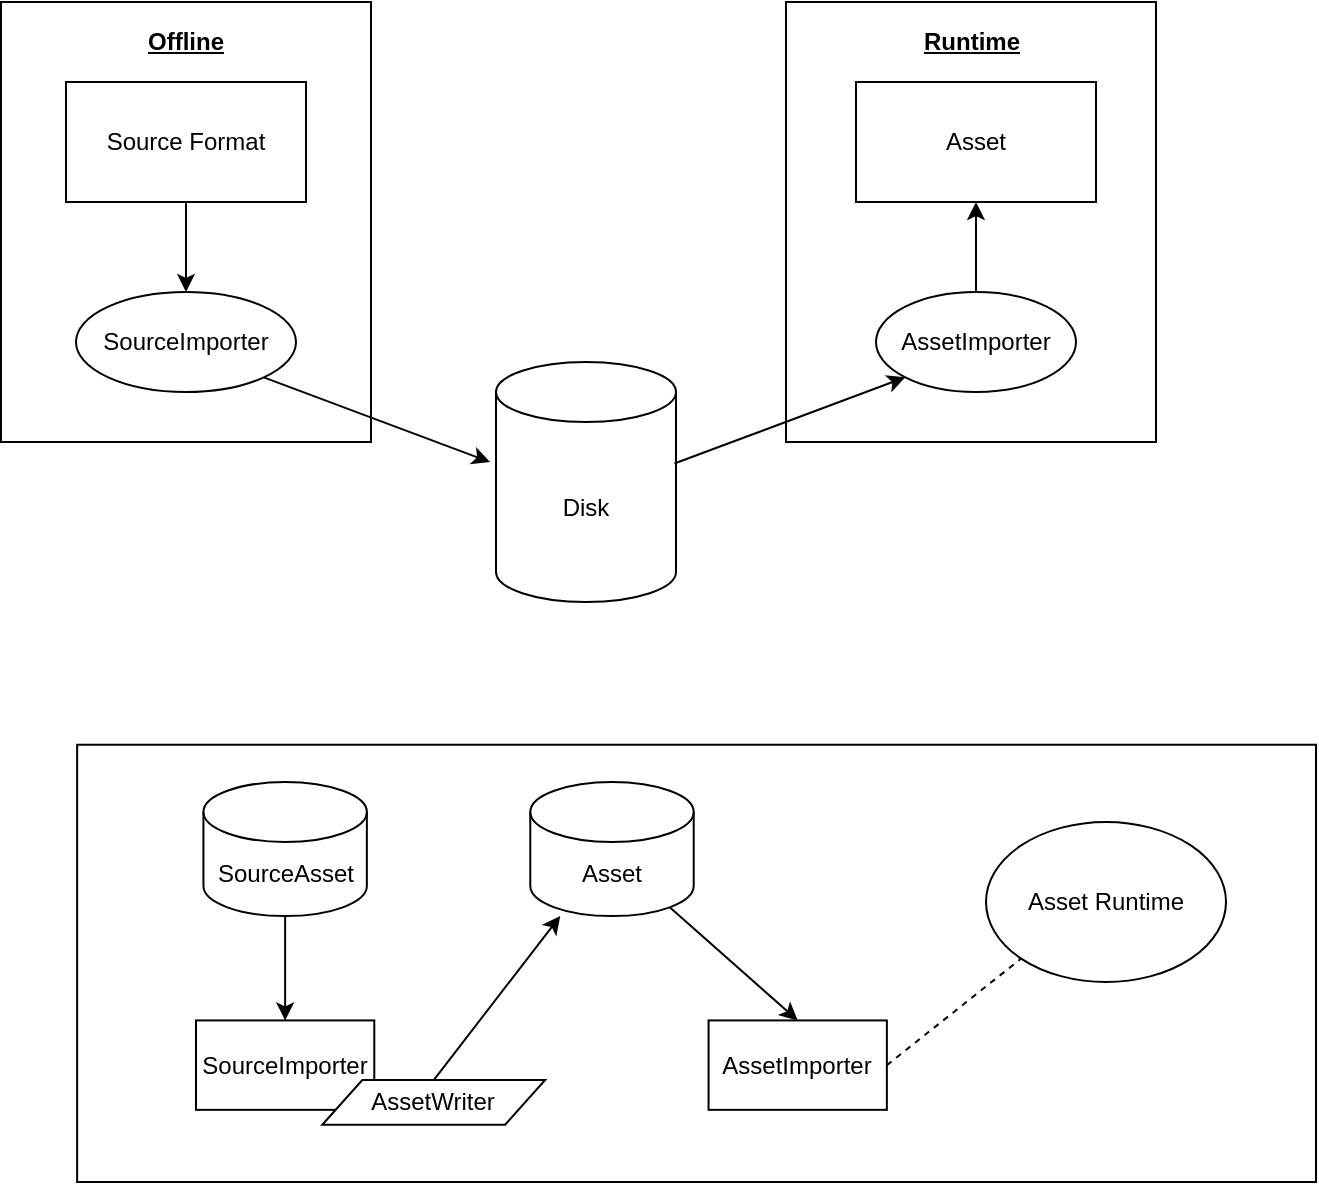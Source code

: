 <mxfile version="14.5.1" type="device"><diagram id="xDCcGS3VIsiDAtf7d9ca" name="Page-1"><mxGraphModel dx="1089" dy="969" grid="1" gridSize="10" guides="1" tooltips="1" connect="1" arrows="1" fold="1" page="1" pageScale="1" pageWidth="1700" pageHeight="1100" math="0" shadow="0"><root><mxCell id="0"/><mxCell id="1" parent="0"/><mxCell id="3GOqV3C7GxbDOOKnu6Hg-18" value="" style="group" parent="1" vertex="1" connectable="0"><mxGeometry x="600" y="160" width="185" height="220" as="geometry"/></mxCell><mxCell id="3GOqV3C7GxbDOOKnu6Hg-19" value="" style="rounded=0;whiteSpace=wrap;html=1;labelPosition=center;verticalLabelPosition=top;align=center;verticalAlign=middle;" parent="3GOqV3C7GxbDOOKnu6Hg-18" vertex="1"><mxGeometry width="185" height="220" as="geometry"/></mxCell><mxCell id="3GOqV3C7GxbDOOKnu6Hg-20" value="Runtime" style="text;html=1;strokeColor=none;fillColor=none;align=center;verticalAlign=middle;whiteSpace=wrap;rounded=0;fontStyle=5" parent="3GOqV3C7GxbDOOKnu6Hg-18" vertex="1"><mxGeometry x="57.5" y="10" width="70" height="20" as="geometry"/></mxCell><mxCell id="3GOqV3C7GxbDOOKnu6Hg-17" value="" style="group" parent="1" vertex="1" connectable="0"><mxGeometry x="207.5" y="160" width="185" height="220" as="geometry"/></mxCell><mxCell id="3GOqV3C7GxbDOOKnu6Hg-15" value="" style="rounded=0;whiteSpace=wrap;html=1;labelPosition=center;verticalLabelPosition=top;align=center;verticalAlign=middle;" parent="3GOqV3C7GxbDOOKnu6Hg-17" vertex="1"><mxGeometry width="185" height="220" as="geometry"/></mxCell><mxCell id="3GOqV3C7GxbDOOKnu6Hg-16" value="Offline" style="text;html=1;strokeColor=none;fillColor=none;align=center;verticalAlign=middle;whiteSpace=wrap;rounded=0;fontStyle=5" parent="3GOqV3C7GxbDOOKnu6Hg-17" vertex="1"><mxGeometry x="57.5" y="10" width="70" height="20" as="geometry"/></mxCell><mxCell id="3GOqV3C7GxbDOOKnu6Hg-1" value="Source Format" style="rounded=0;whiteSpace=wrap;html=1;" parent="1" vertex="1"><mxGeometry x="240" y="200" width="120" height="60" as="geometry"/></mxCell><mxCell id="3GOqV3C7GxbDOOKnu6Hg-2" value="Disk" style="shape=cylinder3;whiteSpace=wrap;html=1;boundedLbl=1;backgroundOutline=1;size=15;" parent="1" vertex="1"><mxGeometry x="455" y="340" width="90" height="120" as="geometry"/></mxCell><mxCell id="3GOqV3C7GxbDOOKnu6Hg-4" value="" style="endArrow=classic;html=1;entryX=-0.033;entryY=0.417;entryDx=0;entryDy=0;entryPerimeter=0;exitX=1;exitY=1;exitDx=0;exitDy=0;" parent="1" source="3GOqV3C7GxbDOOKnu6Hg-8" target="3GOqV3C7GxbDOOKnu6Hg-2" edge="1"><mxGeometry width="50" height="50" relative="1" as="geometry"><mxPoint x="405" y="340" as="sourcePoint"/><mxPoint x="465" y="270" as="targetPoint"/></mxGeometry></mxCell><mxCell id="3GOqV3C7GxbDOOKnu6Hg-6" value="Asset" style="rounded=0;whiteSpace=wrap;html=1;" parent="1" vertex="1"><mxGeometry x="635" y="200" width="120" height="60" as="geometry"/></mxCell><mxCell id="3GOqV3C7GxbDOOKnu6Hg-7" value="" style="endArrow=classic;html=1;entryX=0;entryY=1;entryDx=0;entryDy=0;exitX=0.991;exitY=0.423;exitDx=0;exitDy=0;exitPerimeter=0;" parent="1" source="3GOqV3C7GxbDOOKnu6Hg-2" target="3GOqV3C7GxbDOOKnu6Hg-9" edge="1"><mxGeometry width="50" height="50" relative="1" as="geometry"><mxPoint x="625" y="480" as="sourcePoint"/><mxPoint x="802.03" y="420.04" as="targetPoint"/></mxGeometry></mxCell><mxCell id="3GOqV3C7GxbDOOKnu6Hg-8" value="SourceImporter" style="ellipse;whiteSpace=wrap;html=1;" parent="1" vertex="1"><mxGeometry x="245" y="305" width="110" height="50" as="geometry"/></mxCell><mxCell id="3GOqV3C7GxbDOOKnu6Hg-9" value="AssetImporter" style="ellipse;whiteSpace=wrap;html=1;" parent="1" vertex="1"><mxGeometry x="645" y="305" width="100" height="50" as="geometry"/></mxCell><mxCell id="3GOqV3C7GxbDOOKnu6Hg-11" value="" style="endArrow=classic;html=1;exitX=0.5;exitY=1;exitDx=0;exitDy=0;entryX=0.5;entryY=0;entryDx=0;entryDy=0;" parent="1" source="3GOqV3C7GxbDOOKnu6Hg-1" target="3GOqV3C7GxbDOOKnu6Hg-8" edge="1"><mxGeometry width="50" height="50" relative="1" as="geometry"><mxPoint x="625" y="520" as="sourcePoint"/><mxPoint x="675" y="470" as="targetPoint"/></mxGeometry></mxCell><mxCell id="3GOqV3C7GxbDOOKnu6Hg-12" value="" style="endArrow=classic;html=1;entryX=0.5;entryY=1;entryDx=0;entryDy=0;exitX=0.5;exitY=0;exitDx=0;exitDy=0;" parent="1" source="3GOqV3C7GxbDOOKnu6Hg-9" target="3GOqV3C7GxbDOOKnu6Hg-6" edge="1"><mxGeometry width="50" height="50" relative="1" as="geometry"><mxPoint x="935" y="330" as="sourcePoint"/><mxPoint x="970.455" y="311.918" as="targetPoint"/></mxGeometry></mxCell><mxCell id="m4309nvapcLN0xEiMpbV-2" value="" style="group" vertex="1" connectable="0" parent="1"><mxGeometry x="305" y="550" width="560" height="200" as="geometry"/></mxCell><mxCell id="m4309nvapcLN0xEiMpbV-12" value="" style="rounded=0;whiteSpace=wrap;html=1;" vertex="1" parent="m4309nvapcLN0xEiMpbV-2"><mxGeometry x="-59.43" y="-18.63" width="619.43" height="218.63" as="geometry"/></mxCell><mxCell id="m4309nvapcLN0xEiMpbV-3" value="SourceAsset" style="shape=cylinder3;whiteSpace=wrap;html=1;boundedLbl=1;backgroundOutline=1;size=15;" vertex="1" parent="m4309nvapcLN0xEiMpbV-2"><mxGeometry x="3.714" width="81.714" height="67.059" as="geometry"/></mxCell><mxCell id="m4309nvapcLN0xEiMpbV-4" value="SourceImporter" style="rounded=0;whiteSpace=wrap;html=1;" vertex="1" parent="m4309nvapcLN0xEiMpbV-2"><mxGeometry y="119.216" width="89.143" height="44.706" as="geometry"/></mxCell><mxCell id="m4309nvapcLN0xEiMpbV-5" value="" style="endArrow=classic;html=1;exitX=0.5;exitY=1;exitDx=0;exitDy=0;exitPerimeter=0;entryX=0.5;entryY=0;entryDx=0;entryDy=0;" edge="1" parent="m4309nvapcLN0xEiMpbV-2" source="m4309nvapcLN0xEiMpbV-3" target="m4309nvapcLN0xEiMpbV-4"><mxGeometry width="50" height="50" relative="1" as="geometry"><mxPoint x="263.714" y="350.196" as="sourcePoint"/><mxPoint x="300.857" y="312.941" as="targetPoint"/></mxGeometry></mxCell><mxCell id="m4309nvapcLN0xEiMpbV-6" value="AssetWriter" style="shape=parallelogram;perimeter=parallelogramPerimeter;whiteSpace=wrap;html=1;fixedSize=1;" vertex="1" parent="m4309nvapcLN0xEiMpbV-2"><mxGeometry x="63.143" y="149.02" width="111.429" height="22.353" as="geometry"/></mxCell><mxCell id="m4309nvapcLN0xEiMpbV-7" value="Asset" style="shape=cylinder3;whiteSpace=wrap;html=1;boundedLbl=1;backgroundOutline=1;size=15;" vertex="1" parent="m4309nvapcLN0xEiMpbV-2"><mxGeometry x="167.143" width="81.714" height="67.059" as="geometry"/></mxCell><mxCell id="m4309nvapcLN0xEiMpbV-8" value="" style="endArrow=classic;html=1;exitX=0.5;exitY=0;exitDx=0;exitDy=0;" edge="1" parent="m4309nvapcLN0xEiMpbV-2" source="m4309nvapcLN0xEiMpbV-6" target="m4309nvapcLN0xEiMpbV-7"><mxGeometry width="50" height="50" relative="1" as="geometry"><mxPoint x="263.714" y="350.196" as="sourcePoint"/><mxPoint x="300.857" y="312.941" as="targetPoint"/></mxGeometry></mxCell><mxCell id="m4309nvapcLN0xEiMpbV-9" value="AssetImporter" style="rounded=0;whiteSpace=wrap;html=1;" vertex="1" parent="m4309nvapcLN0xEiMpbV-2"><mxGeometry x="256.286" y="119.216" width="89.143" height="44.706" as="geometry"/></mxCell><mxCell id="m4309nvapcLN0xEiMpbV-10" value="" style="endArrow=classic;html=1;entryX=0.5;entryY=0;entryDx=0;entryDy=0;exitX=0.855;exitY=1;exitDx=0;exitDy=-4.35;exitPerimeter=0;" edge="1" parent="m4309nvapcLN0xEiMpbV-2" source="m4309nvapcLN0xEiMpbV-7" target="m4309nvapcLN0xEiMpbV-9"><mxGeometry width="50" height="50" relative="1" as="geometry"><mxPoint x="263.714" y="350.196" as="sourcePoint"/><mxPoint x="300.857" y="312.941" as="targetPoint"/></mxGeometry></mxCell><mxCell id="m4309nvapcLN0xEiMpbV-17" value="Asset Runtime" style="ellipse;whiteSpace=wrap;html=1;" vertex="1" parent="m4309nvapcLN0xEiMpbV-2"><mxGeometry x="395" y="20" width="120" height="80" as="geometry"/></mxCell><mxCell id="m4309nvapcLN0xEiMpbV-18" value="" style="endArrow=none;dashed=1;html=1;exitX=1;exitY=0.5;exitDx=0;exitDy=0;entryX=0;entryY=1;entryDx=0;entryDy=0;" edge="1" parent="m4309nvapcLN0xEiMpbV-2" source="m4309nvapcLN0xEiMpbV-9" target="m4309nvapcLN0xEiMpbV-17"><mxGeometry width="50" height="50" relative="1" as="geometry"><mxPoint x="185" y="-30" as="sourcePoint"/><mxPoint x="235" y="-80" as="targetPoint"/></mxGeometry></mxCell></root></mxGraphModel></diagram></mxfile>